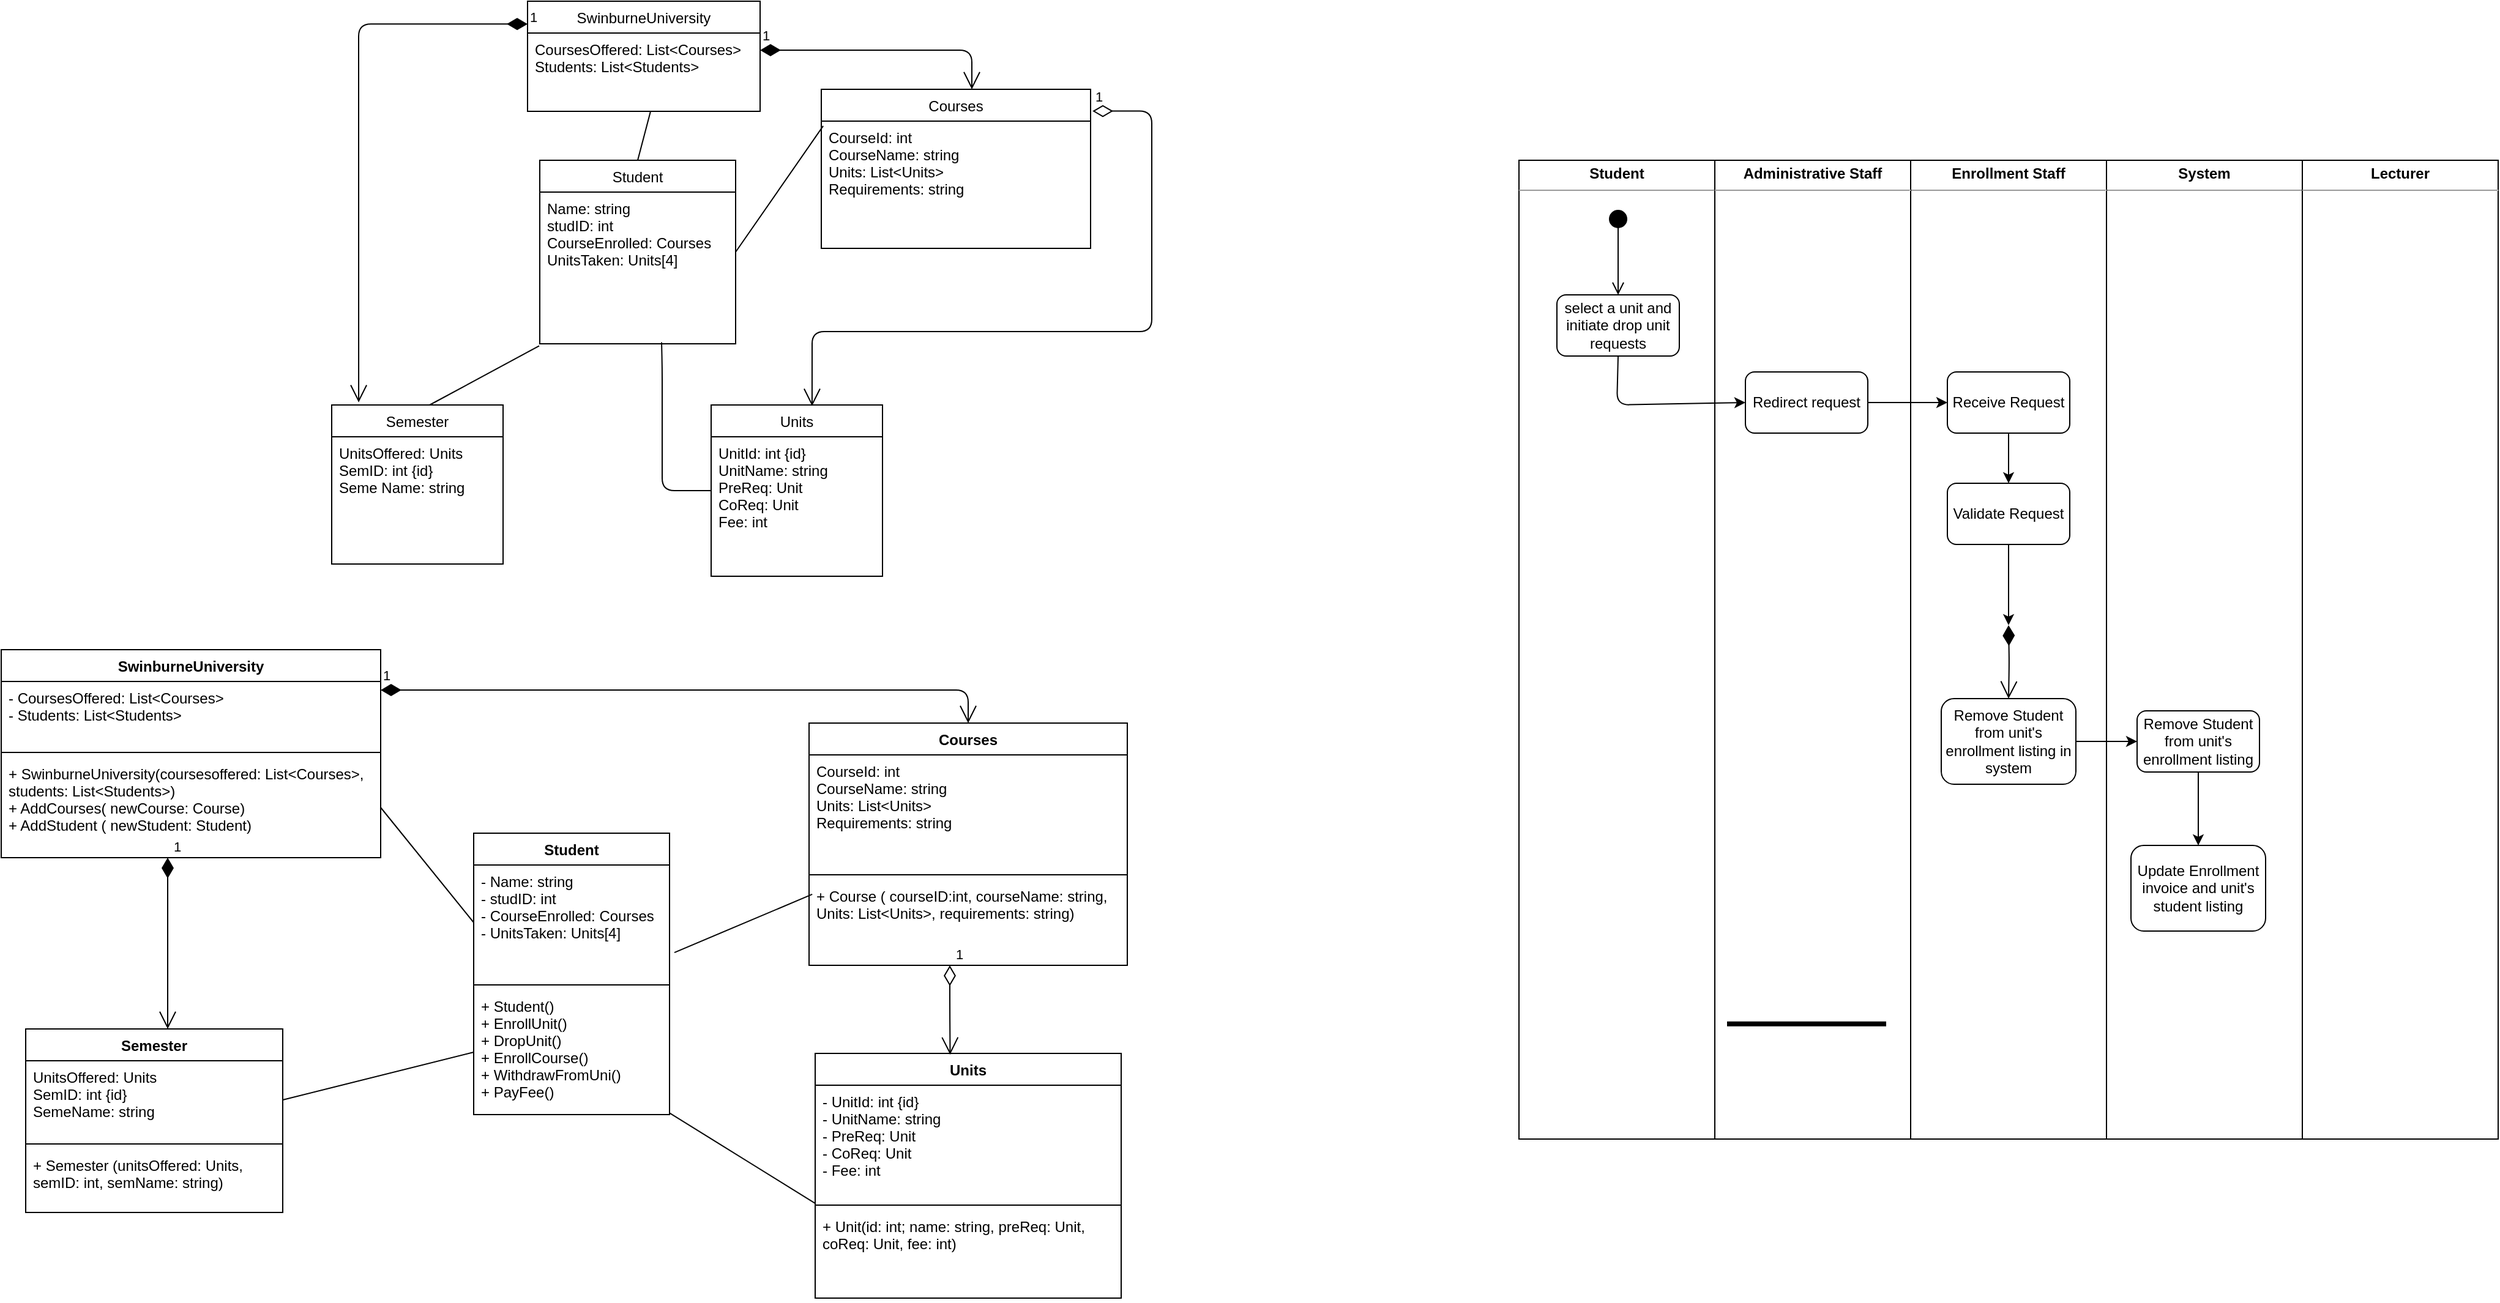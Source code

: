 <mxfile version="12.9.14" type="github">
  <diagram id="MmDphnJlKByqqRI8YQIz" name="Page-1">
    <mxGraphModel dx="2805" dy="1025" grid="1" gridSize="10" guides="1" tooltips="1" connect="1" arrows="1" fold="1" page="1" pageScale="1" pageWidth="850" pageHeight="1100" math="0" shadow="0">
      <root>
        <mxCell id="0" />
        <mxCell id="1" parent="0" />
        <mxCell id="nQOmDfqEmNwlOo48aO-k-23" value="&lt;p style=&quot;margin: 0px ; margin-top: 4px ; text-align: center&quot;&gt;&lt;b&gt;System&lt;/b&gt;&lt;br&gt;&lt;/p&gt;&lt;hr size=&quot;1&quot;&gt;&lt;div style=&quot;height: 2px&quot;&gt;&lt;/div&gt;" style="verticalAlign=top;align=left;overflow=fill;fontSize=12;fontFamily=Helvetica;html=1;" vertex="1" parent="1">
          <mxGeometry x="1470" y="140" width="160" height="800" as="geometry" />
        </mxCell>
        <mxCell id="nQOmDfqEmNwlOo48aO-k-21" value="&lt;p style=&quot;margin: 0px ; margin-top: 4px ; text-align: center&quot;&gt;&lt;b&gt;Enrollment Staff&lt;/b&gt;&lt;/p&gt;&lt;hr size=&quot;1&quot;&gt;&lt;div style=&quot;height: 2px&quot;&gt;&lt;/div&gt;" style="verticalAlign=top;align=left;overflow=fill;fontSize=12;fontFamily=Helvetica;html=1;" vertex="1" parent="1">
          <mxGeometry x="1310" y="140" width="160" height="800" as="geometry" />
        </mxCell>
        <mxCell id="nQOmDfqEmNwlOo48aO-k-12" value="&lt;p style=&quot;margin: 0px ; margin-top: 4px ; text-align: center&quot;&gt;&lt;b&gt;Student&lt;/b&gt;&lt;br&gt;&lt;/p&gt;&lt;hr size=&quot;1&quot;&gt;&lt;div style=&quot;height: 2px&quot;&gt;&lt;/div&gt;" style="verticalAlign=top;align=left;overflow=fill;fontSize=12;fontFamily=Helvetica;html=1;" vertex="1" parent="1">
          <mxGeometry x="990" y="140" width="160" height="800" as="geometry" />
        </mxCell>
        <mxCell id="nQOmDfqEmNwlOo48aO-k-18" value="&lt;p style=&quot;margin: 0px ; margin-top: 4px ; text-align: center&quot;&gt;&lt;b&gt;Administrative Staff&lt;/b&gt;&lt;/p&gt;&lt;hr size=&quot;1&quot;&gt;&lt;div style=&quot;height: 2px&quot;&gt;&lt;/div&gt;" style="verticalAlign=top;align=left;overflow=fill;fontSize=12;fontFamily=Helvetica;html=1;" vertex="1" parent="1">
          <mxGeometry x="1150" y="140" width="160" height="800" as="geometry" />
        </mxCell>
        <mxCell id="7fFOJC6yPvMKo5gySXUb-17" value="1" style="endArrow=open;html=1;endSize=12;startArrow=diamondThin;startSize=14;startFill=1;edgeStyle=orthogonalEdgeStyle;align=left;verticalAlign=bottom;entryX=0.557;entryY=0;entryDx=0;entryDy=0;entryPerimeter=0;" parent="1" source="7fFOJC6yPvMKo5gySXUb-14" target="7fFOJC6yPvMKo5gySXUb-1" edge="1">
          <mxGeometry x="-1" y="3" relative="1" as="geometry">
            <mxPoint x="210" y="110" as="sourcePoint" />
            <mxPoint x="370" y="110" as="targetPoint" />
            <Array as="points">
              <mxPoint x="543" y="50" />
              <mxPoint x="543" y="82" />
            </Array>
          </mxGeometry>
        </mxCell>
        <mxCell id="7fFOJC6yPvMKo5gySXUb-18" value="1" style="endArrow=open;html=1;endSize=12;startArrow=diamondThin;startSize=14;startFill=0;edgeStyle=orthogonalEdgeStyle;align=left;verticalAlign=bottom;entryX=0.589;entryY=0.006;entryDx=0;entryDy=0;exitX=1.007;exitY=0.137;exitDx=0;exitDy=0;exitPerimeter=0;entryPerimeter=0;" parent="1" source="7fFOJC6yPvMKo5gySXUb-1" target="7fFOJC6yPvMKo5gySXUb-11" edge="1">
          <mxGeometry x="-1" y="3" relative="1" as="geometry">
            <mxPoint x="660" y="60" as="sourcePoint" />
            <mxPoint x="240" y="190" as="targetPoint" />
            <Array as="points">
              <mxPoint x="690" y="100" />
              <mxPoint x="690" y="280" />
              <mxPoint x="412" y="280" />
            </Array>
          </mxGeometry>
        </mxCell>
        <mxCell id="7fFOJC6yPvMKo5gySXUb-19" value="1" style="endArrow=open;html=1;endSize=12;startArrow=diamondThin;startSize=14;startFill=1;edgeStyle=orthogonalEdgeStyle;align=left;verticalAlign=bottom;exitX=0;exitY=-0.115;exitDx=0;exitDy=0;exitPerimeter=0;entryX=0.086;entryY=-0.038;entryDx=0;entryDy=0;entryPerimeter=0;" parent="1" source="7fFOJC6yPvMKo5gySXUb-14" edge="1">
          <mxGeometry x="-1" y="3" relative="1" as="geometry">
            <mxPoint x="20" y="130" as="sourcePoint" />
            <mxPoint x="42.04" y="337.872" as="targetPoint" />
            <Array as="points">
              <mxPoint x="42" y="29" />
            </Array>
          </mxGeometry>
        </mxCell>
        <mxCell id="7fFOJC6yPvMKo5gySXUb-20" value="" style="endArrow=none;html=1;exitX=0.5;exitY=0;exitDx=0;exitDy=0;entryX=-0.003;entryY=1.014;entryDx=0;entryDy=0;entryPerimeter=0;" parent="1" target="7fFOJC6yPvMKo5gySXUb-9" edge="1">
          <mxGeometry width="50" height="50" relative="1" as="geometry">
            <mxPoint x="100" y="340" as="sourcePoint" />
            <mxPoint x="370" y="280" as="targetPoint" />
          </mxGeometry>
        </mxCell>
        <mxCell id="7fFOJC6yPvMKo5gySXUb-21" value="" style="endArrow=none;html=1;exitX=0.622;exitY=0.99;exitDx=0;exitDy=0;exitPerimeter=0;entryX=0;entryY=0.5;entryDx=0;entryDy=0;" parent="1" source="7fFOJC6yPvMKo5gySXUb-9" target="7fFOJC6yPvMKo5gySXUb-11" edge="1">
          <mxGeometry width="50" height="50" relative="1" as="geometry">
            <mxPoint x="320" y="330" as="sourcePoint" />
            <mxPoint x="370" y="280" as="targetPoint" />
            <Array as="points">
              <mxPoint x="290" y="310" />
              <mxPoint x="290" y="410" />
            </Array>
          </mxGeometry>
        </mxCell>
        <mxCell id="7fFOJC6yPvMKo5gySXUb-1" value="Courses" style="swimlane;fontStyle=0;childLayout=stackLayout;horizontal=1;startSize=26;fillColor=none;horizontalStack=0;resizeParent=1;resizeParentMax=0;resizeLast=0;collapsible=1;marginBottom=0;" parent="1" vertex="1">
          <mxGeometry x="420" y="82" width="220" height="130" as="geometry" />
        </mxCell>
        <mxCell id="7fFOJC6yPvMKo5gySXUb-2" value="CourseId: int&#xa;CourseName: string&#xa;Units: List&lt;Units&gt;&#xa;Requirements: string&#xa;" style="text;strokeColor=none;fillColor=none;align=left;verticalAlign=top;spacingLeft=4;spacingRight=4;overflow=hidden;rotatable=0;points=[[0,0.5],[1,0.5]];portConstraint=eastwest;" parent="7fFOJC6yPvMKo5gySXUb-1" vertex="1">
          <mxGeometry y="26" width="220" height="104" as="geometry" />
        </mxCell>
        <mxCell id="7fFOJC6yPvMKo5gySXUb-22" value="" style="endArrow=none;html=1;entryX=0.529;entryY=1;entryDx=0;entryDy=0;entryPerimeter=0;exitX=0.5;exitY=0;exitDx=0;exitDy=0;" parent="1" source="7fFOJC6yPvMKo5gySXUb-8" target="7fFOJC6yPvMKo5gySXUb-14" edge="1">
          <mxGeometry width="50" height="50" relative="1" as="geometry">
            <mxPoint x="230" y="310" as="sourcePoint" />
            <mxPoint x="280" y="260" as="targetPoint" />
          </mxGeometry>
        </mxCell>
        <mxCell id="7fFOJC6yPvMKo5gySXUb-8" value="Student" style="swimlane;fontStyle=0;childLayout=stackLayout;horizontal=1;startSize=26;fillColor=none;horizontalStack=0;resizeParent=1;resizeParentMax=0;resizeLast=0;collapsible=1;marginBottom=0;" parent="1" vertex="1">
          <mxGeometry x="190" y="140" width="160" height="150" as="geometry" />
        </mxCell>
        <mxCell id="7fFOJC6yPvMKo5gySXUb-9" value="Name: string&#xa;studID: int&#xa;CourseEnrolled: Courses&#xa;UnitsTaken: Units[4]&#xa;&#xa;&#xa;&#xa;" style="text;strokeColor=none;fillColor=none;align=left;verticalAlign=top;spacingLeft=4;spacingRight=4;overflow=hidden;rotatable=0;points=[[0,0.5],[1,0.5]];portConstraint=eastwest;" parent="7fFOJC6yPvMKo5gySXUb-8" vertex="1">
          <mxGeometry y="26" width="160" height="124" as="geometry" />
        </mxCell>
        <mxCell id="7fFOJC6yPvMKo5gySXUb-24" value="" style="endArrow=none;html=1;entryX=0.007;entryY=0.038;entryDx=0;entryDy=0;entryPerimeter=0;exitX=1;exitY=0.5;exitDx=0;exitDy=0;" parent="1" source="7fFOJC6yPvMKo5gySXUb-8" target="7fFOJC6yPvMKo5gySXUb-2" edge="1">
          <mxGeometry width="50" height="50" relative="1" as="geometry">
            <mxPoint x="400" y="210" as="sourcePoint" />
            <mxPoint x="450" y="160" as="targetPoint" />
          </mxGeometry>
        </mxCell>
        <mxCell id="zHoWdwq8cg6D3XTFJdWy-3" value="Semester" style="swimlane;fontStyle=0;childLayout=stackLayout;horizontal=1;startSize=26;fillColor=none;horizontalStack=0;resizeParent=1;resizeParentMax=0;resizeLast=0;collapsible=1;marginBottom=0;" parent="1" vertex="1">
          <mxGeometry x="20" y="340" width="140" height="130" as="geometry" />
        </mxCell>
        <mxCell id="zHoWdwq8cg6D3XTFJdWy-4" value="UnitsOffered: Units&#xa;SemID: int {id}&#xa;Seme Name: string" style="text;strokeColor=none;fillColor=none;align=left;verticalAlign=top;spacingLeft=4;spacingRight=4;overflow=hidden;rotatable=0;points=[[0,0.5],[1,0.5]];portConstraint=eastwest;" parent="zHoWdwq8cg6D3XTFJdWy-3" vertex="1">
          <mxGeometry y="26" width="140" height="104" as="geometry" />
        </mxCell>
        <mxCell id="7fFOJC6yPvMKo5gySXUb-13" value="SwinburneUniversity" style="swimlane;fontStyle=0;childLayout=stackLayout;horizontal=1;startSize=26;fillColor=none;horizontalStack=0;resizeParent=1;resizeParentMax=0;resizeLast=0;collapsible=1;marginBottom=0;" parent="1" vertex="1">
          <mxGeometry x="180" y="10" width="190" height="90" as="geometry" />
        </mxCell>
        <mxCell id="7fFOJC6yPvMKo5gySXUb-14" value="CoursesOffered: List&lt;Courses&gt;&#xa;Students: List&lt;Students&gt;&#xa;&#xa;" style="text;strokeColor=none;fillColor=none;align=left;verticalAlign=top;spacingLeft=4;spacingRight=4;overflow=hidden;rotatable=0;points=[[0,0.5],[1,0.5]];portConstraint=eastwest;" parent="7fFOJC6yPvMKo5gySXUb-13" vertex="1">
          <mxGeometry y="26" width="190" height="64" as="geometry" />
        </mxCell>
        <mxCell id="7fFOJC6yPvMKo5gySXUb-11" value="Units" style="swimlane;fontStyle=0;childLayout=stackLayout;horizontal=1;startSize=26;fillColor=none;horizontalStack=0;resizeParent=1;resizeParentMax=0;resizeLast=0;collapsible=1;marginBottom=0;" parent="1" vertex="1">
          <mxGeometry x="330" y="340" width="140" height="140" as="geometry" />
        </mxCell>
        <mxCell id="7fFOJC6yPvMKo5gySXUb-12" value="UnitId: int {id}&#xa;UnitName: string&#xa;PreReq: Unit&#xa;CoReq: Unit&#xa;Fee: int&#xa;&#xa;" style="text;strokeColor=none;fillColor=none;align=left;verticalAlign=top;spacingLeft=4;spacingRight=4;overflow=hidden;rotatable=0;points=[[0,0.5],[1,0.5]];portConstraint=eastwest;" parent="7fFOJC6yPvMKo5gySXUb-11" vertex="1">
          <mxGeometry y="26" width="140" height="114" as="geometry" />
        </mxCell>
        <mxCell id="qpT2Gl-A2vUwOgY40M8b-1" value="" style="html=1;verticalAlign=bottom;startArrow=circle;startFill=1;endArrow=open;startSize=6;endSize=8;" parent="1" edge="1">
          <mxGeometry width="80" relative="1" as="geometry">
            <mxPoint x="1071" y="180" as="sourcePoint" />
            <mxPoint x="1071" y="250" as="targetPoint" />
          </mxGeometry>
        </mxCell>
        <mxCell id="nQOmDfqEmNwlOo48aO-k-2" value="1" style="endArrow=open;html=1;endSize=12;startArrow=diamondThin;startSize=14;startFill=1;edgeStyle=orthogonalEdgeStyle;align=left;verticalAlign=bottom;exitX=1;exitY=0.5;exitDx=0;exitDy=0;entryX=0.5;entryY=0;entryDx=0;entryDy=0;" edge="1" parent="1" target="zHoWdwq8cg6D3XTFJdWy-31">
          <mxGeometry x="-1" y="3" relative="1" as="geometry">
            <mxPoint x="60" y="573" as="sourcePoint" />
            <mxPoint x="540" y="580" as="targetPoint" />
            <Array as="points">
              <mxPoint x="540" y="573" />
            </Array>
          </mxGeometry>
        </mxCell>
        <mxCell id="zHoWdwq8cg6D3XTFJdWy-26" value="SwinburneUniversity" style="swimlane;fontStyle=1;align=center;verticalAlign=top;childLayout=stackLayout;horizontal=1;startSize=26;horizontalStack=0;resizeParent=1;resizeParentMax=0;resizeLast=0;collapsible=1;marginBottom=0;" parent="1" vertex="1">
          <mxGeometry x="-250" y="540" width="310" height="170" as="geometry" />
        </mxCell>
        <mxCell id="zHoWdwq8cg6D3XTFJdWy-27" value="- CoursesOffered: List&lt;Courses&gt;&#xa;- Students: List&lt;Students&gt;&#xa;&#xa;&#xa;&#xa;" style="text;strokeColor=none;fillColor=none;align=left;verticalAlign=top;spacingLeft=4;spacingRight=4;overflow=hidden;rotatable=0;points=[[0,0.5],[1,0.5]];portConstraint=eastwest;" parent="zHoWdwq8cg6D3XTFJdWy-26" vertex="1">
          <mxGeometry y="26" width="310" height="54" as="geometry" />
        </mxCell>
        <mxCell id="zHoWdwq8cg6D3XTFJdWy-28" value="" style="line;strokeWidth=1;fillColor=none;align=left;verticalAlign=middle;spacingTop=-1;spacingLeft=3;spacingRight=3;rotatable=0;labelPosition=right;points=[];portConstraint=eastwest;" parent="zHoWdwq8cg6D3XTFJdWy-26" vertex="1">
          <mxGeometry y="80" width="310" height="8" as="geometry" />
        </mxCell>
        <mxCell id="zHoWdwq8cg6D3XTFJdWy-29" value="+ SwinburneUniversity(coursesoffered: List&lt;Courses&gt;,&#xa; students: List&lt;Students&gt;)&#xa;+ AddCourses( newCourse: Course)&#xa;+ AddStudent ( newStudent: Student)&#xa;&#xa;" style="text;strokeColor=none;fillColor=none;align=left;verticalAlign=top;spacingLeft=4;spacingRight=4;overflow=hidden;rotatable=0;points=[[0,0.5],[1,0.5]];portConstraint=eastwest;" parent="zHoWdwq8cg6D3XTFJdWy-26" vertex="1">
          <mxGeometry y="88" width="310" height="82" as="geometry" />
        </mxCell>
        <mxCell id="zHoWdwq8cg6D3XTFJdWy-44" value="Semester" style="swimlane;fontStyle=1;align=center;verticalAlign=top;childLayout=stackLayout;horizontal=1;startSize=26;horizontalStack=0;resizeParent=1;resizeParentMax=0;resizeLast=0;collapsible=1;marginBottom=0;" parent="1" vertex="1">
          <mxGeometry x="-230" y="850" width="210" height="150" as="geometry" />
        </mxCell>
        <mxCell id="zHoWdwq8cg6D3XTFJdWy-45" value="UnitsOffered: Units&#xa;SemID: int {id}&#xa;SemeName: string" style="text;strokeColor=none;fillColor=none;align=left;verticalAlign=top;spacingLeft=4;spacingRight=4;overflow=hidden;rotatable=0;points=[[0,0.5],[1,0.5]];portConstraint=eastwest;" parent="zHoWdwq8cg6D3XTFJdWy-44" vertex="1">
          <mxGeometry y="26" width="210" height="64" as="geometry" />
        </mxCell>
        <mxCell id="zHoWdwq8cg6D3XTFJdWy-46" value="" style="line;strokeWidth=1;fillColor=none;align=left;verticalAlign=middle;spacingTop=-1;spacingLeft=3;spacingRight=3;rotatable=0;labelPosition=right;points=[];portConstraint=eastwest;" parent="zHoWdwq8cg6D3XTFJdWy-44" vertex="1">
          <mxGeometry y="90" width="210" height="8" as="geometry" />
        </mxCell>
        <mxCell id="zHoWdwq8cg6D3XTFJdWy-47" value="+ Semester (unitsOffered: Units, &#xa;semID: int, semName: string)" style="text;strokeColor=none;fillColor=none;align=left;verticalAlign=top;spacingLeft=4;spacingRight=4;overflow=hidden;rotatable=0;points=[[0,0.5],[1,0.5]];portConstraint=eastwest;" parent="zHoWdwq8cg6D3XTFJdWy-44" vertex="1">
          <mxGeometry y="98" width="210" height="52" as="geometry" />
        </mxCell>
        <mxCell id="zHoWdwq8cg6D3XTFJdWy-35" value="Student" style="swimlane;fontStyle=1;align=center;verticalAlign=top;childLayout=stackLayout;horizontal=1;startSize=26;horizontalStack=0;resizeParent=1;resizeParentMax=0;resizeLast=0;collapsible=1;marginBottom=0;" parent="1" vertex="1">
          <mxGeometry x="136" y="690" width="160" height="230" as="geometry" />
        </mxCell>
        <mxCell id="zHoWdwq8cg6D3XTFJdWy-36" value="- Name: string&#xa;- studID: int&#xa;- CourseEnrolled: Courses&#xa;- UnitsTaken: Units[4]&#xa;&#xa;&#xa;&#xa;&#xa;&#xa;" style="text;strokeColor=none;fillColor=none;align=left;verticalAlign=top;spacingLeft=4;spacingRight=4;overflow=hidden;rotatable=0;points=[[0,0.5],[1,0.5]];portConstraint=eastwest;" parent="zHoWdwq8cg6D3XTFJdWy-35" vertex="1">
          <mxGeometry y="26" width="160" height="94" as="geometry" />
        </mxCell>
        <mxCell id="zHoWdwq8cg6D3XTFJdWy-37" value="" style="line;strokeWidth=1;fillColor=none;align=left;verticalAlign=middle;spacingTop=-1;spacingLeft=3;spacingRight=3;rotatable=0;labelPosition=right;points=[];portConstraint=eastwest;" parent="zHoWdwq8cg6D3XTFJdWy-35" vertex="1">
          <mxGeometry y="120" width="160" height="8" as="geometry" />
        </mxCell>
        <mxCell id="zHoWdwq8cg6D3XTFJdWy-38" value="+ Student() &#xa;+ EnrollUnit()&#xa;+ DropUnit()&#xa;+ EnrollCourse()&#xa;+ WithdrawFromUni()&#xa;+ PayFee()&#xa;&#xa;&#xa;" style="text;strokeColor=none;fillColor=none;align=left;verticalAlign=top;spacingLeft=4;spacingRight=4;overflow=hidden;rotatable=0;points=[[0,0.5],[1,0.5]];portConstraint=eastwest;" parent="zHoWdwq8cg6D3XTFJdWy-35" vertex="1">
          <mxGeometry y="128" width="160" height="102" as="geometry" />
        </mxCell>
        <mxCell id="zHoWdwq8cg6D3XTFJdWy-31" value="Courses" style="swimlane;fontStyle=1;align=center;verticalAlign=top;childLayout=stackLayout;horizontal=1;startSize=26;horizontalStack=0;resizeParent=1;resizeParentMax=0;resizeLast=0;collapsible=1;marginBottom=0;" parent="1" vertex="1">
          <mxGeometry x="410" y="600" width="260" height="198" as="geometry" />
        </mxCell>
        <mxCell id="zHoWdwq8cg6D3XTFJdWy-32" value="CourseId: int&#xa;CourseName: string&#xa;Units: List&lt;Units&gt;&#xa;Requirements: string&#xa;&#xa;&#xa;" style="text;strokeColor=none;fillColor=none;align=left;verticalAlign=top;spacingLeft=4;spacingRight=4;overflow=hidden;rotatable=0;points=[[0,0.5],[1,0.5]];portConstraint=eastwest;" parent="zHoWdwq8cg6D3XTFJdWy-31" vertex="1">
          <mxGeometry y="26" width="260" height="94" as="geometry" />
        </mxCell>
        <mxCell id="zHoWdwq8cg6D3XTFJdWy-33" value="" style="line;strokeWidth=1;fillColor=none;align=left;verticalAlign=middle;spacingTop=-1;spacingLeft=3;spacingRight=3;rotatable=0;labelPosition=right;points=[];portConstraint=eastwest;" parent="zHoWdwq8cg6D3XTFJdWy-31" vertex="1">
          <mxGeometry y="120" width="260" height="8" as="geometry" />
        </mxCell>
        <mxCell id="zHoWdwq8cg6D3XTFJdWy-34" value="+ Course ( courseID:int, courseName: string, &#xa;Units: List&lt;Units&gt;, requirements: string)" style="text;strokeColor=none;fillColor=none;align=left;verticalAlign=top;spacingLeft=4;spacingRight=4;overflow=hidden;rotatable=0;points=[[0,0.5],[1,0.5]];portConstraint=eastwest;" parent="zHoWdwq8cg6D3XTFJdWy-31" vertex="1">
          <mxGeometry y="128" width="260" height="70" as="geometry" />
        </mxCell>
        <mxCell id="nQOmDfqEmNwlOo48aO-k-3" value="1" style="endArrow=open;html=1;endSize=12;startArrow=diamondThin;startSize=14;startFill=1;edgeStyle=orthogonalEdgeStyle;align=left;verticalAlign=bottom;" edge="1" parent="1" target="zHoWdwq8cg6D3XTFJdWy-44">
          <mxGeometry x="-1" y="3" relative="1" as="geometry">
            <mxPoint x="-114" y="710" as="sourcePoint" />
            <mxPoint x="90" y="790" as="targetPoint" />
            <Array as="points">
              <mxPoint x="-114" y="740" />
              <mxPoint x="-114" y="740" />
            </Array>
          </mxGeometry>
        </mxCell>
        <mxCell id="zHoWdwq8cg6D3XTFJdWy-40" value="Units" style="swimlane;fontStyle=1;align=center;verticalAlign=top;childLayout=stackLayout;horizontal=1;startSize=26;horizontalStack=0;resizeParent=1;resizeParentMax=0;resizeLast=0;collapsible=1;marginBottom=0;" parent="1" vertex="1">
          <mxGeometry x="415" y="870" width="250" height="200" as="geometry" />
        </mxCell>
        <mxCell id="zHoWdwq8cg6D3XTFJdWy-41" value="- UnitId: int {id}&#xa;- UnitName: string&#xa;- PreReq: Unit&#xa;- CoReq: Unit&#xa;- Fee: int&#xa;&#xa;&#xa;&#xa;" style="text;strokeColor=none;fillColor=none;align=left;verticalAlign=top;spacingLeft=4;spacingRight=4;overflow=hidden;rotatable=0;points=[[0,0.5],[1,0.5]];portConstraint=eastwest;" parent="zHoWdwq8cg6D3XTFJdWy-40" vertex="1">
          <mxGeometry y="26" width="250" height="94" as="geometry" />
        </mxCell>
        <mxCell id="zHoWdwq8cg6D3XTFJdWy-42" value="" style="line;strokeWidth=1;fillColor=none;align=left;verticalAlign=middle;spacingTop=-1;spacingLeft=3;spacingRight=3;rotatable=0;labelPosition=right;points=[];portConstraint=eastwest;" parent="zHoWdwq8cg6D3XTFJdWy-40" vertex="1">
          <mxGeometry y="120" width="250" height="8" as="geometry" />
        </mxCell>
        <mxCell id="zHoWdwq8cg6D3XTFJdWy-43" value="+ Unit(id: int; name: string, preReq: Unit, &#xa;coReq: Unit, fee: int)" style="text;strokeColor=none;fillColor=none;align=left;verticalAlign=top;spacingLeft=4;spacingRight=4;overflow=hidden;rotatable=0;points=[[0,0.5],[1,0.5]];portConstraint=eastwest;" parent="zHoWdwq8cg6D3XTFJdWy-40" vertex="1">
          <mxGeometry y="128" width="250" height="72" as="geometry" />
        </mxCell>
        <mxCell id="nQOmDfqEmNwlOo48aO-k-4" value="1" style="endArrow=open;html=1;endSize=12;startArrow=diamondThin;startSize=14;startFill=0;edgeStyle=orthogonalEdgeStyle;align=left;verticalAlign=bottom;entryX=0.441;entryY=0.005;entryDx=0;entryDy=0;entryPerimeter=0;" edge="1" parent="1" source="zHoWdwq8cg6D3XTFJdWy-34" target="zHoWdwq8cg6D3XTFJdWy-40">
          <mxGeometry x="-1" y="3" relative="1" as="geometry">
            <mxPoint x="640" y="820" as="sourcePoint" />
            <mxPoint x="800" y="820" as="targetPoint" />
            <Array as="points">
              <mxPoint x="525" y="834" />
              <mxPoint x="525" y="834" />
            </Array>
          </mxGeometry>
        </mxCell>
        <mxCell id="nQOmDfqEmNwlOo48aO-k-5" value="" style="endArrow=none;html=1;exitX=1;exitY=0.5;exitDx=0;exitDy=0;entryX=0;entryY=0.5;entryDx=0;entryDy=0;" edge="1" parent="1" source="zHoWdwq8cg6D3XTFJdWy-45" target="zHoWdwq8cg6D3XTFJdWy-38">
          <mxGeometry width="50" height="50" relative="1" as="geometry">
            <mxPoint x="60" y="900" as="sourcePoint" />
            <mxPoint x="110" y="850" as="targetPoint" />
          </mxGeometry>
        </mxCell>
        <mxCell id="nQOmDfqEmNwlOo48aO-k-6" value="" style="endArrow=none;html=1;exitX=0;exitY=1.027;exitDx=0;exitDy=0;exitPerimeter=0;" edge="1" parent="1" source="zHoWdwq8cg6D3XTFJdWy-41" target="zHoWdwq8cg6D3XTFJdWy-38">
          <mxGeometry width="50" height="50" relative="1" as="geometry">
            <mxPoint x="290" y="1070" as="sourcePoint" />
            <mxPoint x="340" y="1020" as="targetPoint" />
          </mxGeometry>
        </mxCell>
        <mxCell id="nQOmDfqEmNwlOo48aO-k-7" value="" style="endArrow=none;html=1;entryX=1;entryY=0.5;entryDx=0;entryDy=0;exitX=0;exitY=0.5;exitDx=0;exitDy=0;" edge="1" parent="1" source="zHoWdwq8cg6D3XTFJdWy-36" target="zHoWdwq8cg6D3XTFJdWy-29">
          <mxGeometry width="50" height="50" relative="1" as="geometry">
            <mxPoint x="-10" y="840" as="sourcePoint" />
            <mxPoint x="40" y="790" as="targetPoint" />
          </mxGeometry>
        </mxCell>
        <mxCell id="nQOmDfqEmNwlOo48aO-k-8" value="" style="endArrow=none;html=1;exitX=1.025;exitY=0.761;exitDx=0;exitDy=0;exitPerimeter=0;entryX=0.01;entryY=0.171;entryDx=0;entryDy=0;entryPerimeter=0;" edge="1" parent="1" source="zHoWdwq8cg6D3XTFJdWy-36" target="zHoWdwq8cg6D3XTFJdWy-34">
          <mxGeometry width="50" height="50" relative="1" as="geometry">
            <mxPoint x="870" y="550" as="sourcePoint" />
            <mxPoint x="920" y="500" as="targetPoint" />
          </mxGeometry>
        </mxCell>
        <mxCell id="nQOmDfqEmNwlOo48aO-k-9" value="&lt;span&gt;select a unit and initiate drop unit requests&lt;/span&gt;" style="rounded=1;whiteSpace=wrap;html=1;" vertex="1" parent="1">
          <mxGeometry x="1021" y="250" width="100" height="50" as="geometry" />
        </mxCell>
        <mxCell id="nQOmDfqEmNwlOo48aO-k-19" value="" style="endArrow=classic;html=1;exitX=0.5;exitY=1;exitDx=0;exitDy=0;entryX=0;entryY=0.5;entryDx=0;entryDy=0;" edge="1" parent="1" source="nQOmDfqEmNwlOo48aO-k-9" target="nQOmDfqEmNwlOo48aO-k-20">
          <mxGeometry width="50" height="50" relative="1" as="geometry">
            <mxPoint x="1060" y="390" as="sourcePoint" />
            <mxPoint x="1110" y="340" as="targetPoint" />
            <Array as="points">
              <mxPoint x="1070" y="340" />
            </Array>
          </mxGeometry>
        </mxCell>
        <mxCell id="nQOmDfqEmNwlOo48aO-k-20" value="Redirect request" style="rounded=1;whiteSpace=wrap;html=1;" vertex="1" parent="1">
          <mxGeometry x="1175" y="313" width="100" height="50" as="geometry" />
        </mxCell>
        <mxCell id="nQOmDfqEmNwlOo48aO-k-24" value="Receive Request" style="rounded=1;whiteSpace=wrap;html=1;" vertex="1" parent="1">
          <mxGeometry x="1340" y="313" width="100" height="50" as="geometry" />
        </mxCell>
        <mxCell id="nQOmDfqEmNwlOo48aO-k-25" value="Validate Request" style="rounded=1;whiteSpace=wrap;html=1;" vertex="1" parent="1">
          <mxGeometry x="1340" y="404" width="100" height="50" as="geometry" />
        </mxCell>
        <mxCell id="nQOmDfqEmNwlOo48aO-k-26" value="&lt;p style=&quot;margin: 0px ; margin-top: 4px ; text-align: center&quot;&gt;&lt;b&gt;Lecturer&lt;/b&gt;&lt;/p&gt;&lt;hr size=&quot;1&quot;&gt;&lt;div style=&quot;height: 2px&quot;&gt;&lt;/div&gt;" style="verticalAlign=top;align=left;overflow=fill;fontSize=12;fontFamily=Helvetica;html=1;" vertex="1" parent="1">
          <mxGeometry x="1630" y="140" width="160" height="800" as="geometry" />
        </mxCell>
        <mxCell id="nQOmDfqEmNwlOo48aO-k-27" value="Remove Student from unit&#39;s enrollment listing in system" style="rounded=1;whiteSpace=wrap;html=1;" vertex="1" parent="1">
          <mxGeometry x="1335" y="580" width="110" height="70" as="geometry" />
        </mxCell>
        <mxCell id="nQOmDfqEmNwlOo48aO-k-28" value="Remove Student from unit&#39;s enrollment listing" style="rounded=1;whiteSpace=wrap;html=1;" vertex="1" parent="1">
          <mxGeometry x="1495" y="590" width="100" height="50" as="geometry" />
        </mxCell>
        <mxCell id="nQOmDfqEmNwlOo48aO-k-29" value="Update Enrollment invoice and unit&#39;s student listing " style="rounded=1;whiteSpace=wrap;html=1;" vertex="1" parent="1">
          <mxGeometry x="1490" y="700" width="110" height="70" as="geometry" />
        </mxCell>
        <mxCell id="nQOmDfqEmNwlOo48aO-k-30" value="" style="endArrow=classic;html=1;exitX=1;exitY=0.5;exitDx=0;exitDy=0;entryX=0;entryY=0.5;entryDx=0;entryDy=0;" edge="1" parent="1" source="nQOmDfqEmNwlOo48aO-k-20" target="nQOmDfqEmNwlOo48aO-k-24">
          <mxGeometry width="50" height="50" relative="1" as="geometry">
            <mxPoint x="1250" y="290" as="sourcePoint" />
            <mxPoint x="1300" y="240" as="targetPoint" />
          </mxGeometry>
        </mxCell>
        <mxCell id="nQOmDfqEmNwlOo48aO-k-31" value="" style="endArrow=classic;html=1;exitX=0.5;exitY=1;exitDx=0;exitDy=0;entryX=0.5;entryY=0;entryDx=0;entryDy=0;" edge="1" parent="1" source="nQOmDfqEmNwlOo48aO-k-24" target="nQOmDfqEmNwlOo48aO-k-25">
          <mxGeometry width="50" height="50" relative="1" as="geometry">
            <mxPoint x="1450" y="420" as="sourcePoint" />
            <mxPoint x="1500" y="370" as="targetPoint" />
          </mxGeometry>
        </mxCell>
        <mxCell id="nQOmDfqEmNwlOo48aO-k-33" value="" style="endArrow=classic;html=1;exitX=1;exitY=0.5;exitDx=0;exitDy=0;entryX=0;entryY=0.5;entryDx=0;entryDy=0;" edge="1" parent="1" source="nQOmDfqEmNwlOo48aO-k-27" target="nQOmDfqEmNwlOo48aO-k-28">
          <mxGeometry width="50" height="50" relative="1" as="geometry">
            <mxPoint x="1500" y="580" as="sourcePoint" />
            <mxPoint x="1550" y="530" as="targetPoint" />
          </mxGeometry>
        </mxCell>
        <mxCell id="nQOmDfqEmNwlOo48aO-k-34" value="" style="endArrow=classic;html=1;exitX=0.5;exitY=1;exitDx=0;exitDy=0;entryX=0.5;entryY=0;entryDx=0;entryDy=0;" edge="1" parent="1" source="nQOmDfqEmNwlOo48aO-k-28" target="nQOmDfqEmNwlOo48aO-k-29">
          <mxGeometry width="50" height="50" relative="1" as="geometry">
            <mxPoint x="1440" y="770" as="sourcePoint" />
            <mxPoint x="1490" y="720" as="targetPoint" />
          </mxGeometry>
        </mxCell>
        <mxCell id="nQOmDfqEmNwlOo48aO-k-35" value="" style="endArrow=open;html=1;endSize=12;startArrow=diamondThin;startSize=14;startFill=1;edgeStyle=orthogonalEdgeStyle;align=left;verticalAlign=bottom;entryX=0.5;entryY=0;entryDx=0;entryDy=0;" edge="1" parent="1" target="nQOmDfqEmNwlOo48aO-k-27">
          <mxGeometry x="-1" y="14" relative="1" as="geometry">
            <mxPoint x="1390" y="520" as="sourcePoint" />
            <mxPoint x="1320" y="480" as="targetPoint" />
            <mxPoint x="-4" y="-10" as="offset" />
          </mxGeometry>
        </mxCell>
        <mxCell id="nQOmDfqEmNwlOo48aO-k-36" value="" style="endArrow=classic;html=1;exitX=0.5;exitY=1;exitDx=0;exitDy=0;" edge="1" parent="1" source="nQOmDfqEmNwlOo48aO-k-25">
          <mxGeometry width="50" height="50" relative="1" as="geometry">
            <mxPoint x="1360" y="540" as="sourcePoint" />
            <mxPoint x="1390" y="520" as="targetPoint" />
          </mxGeometry>
        </mxCell>
        <mxCell id="nQOmDfqEmNwlOo48aO-k-37" value="" style="line;strokeWidth=4;html=1;perimeter=backbonePerimeter;points=[];outlineConnect=0;" vertex="1" parent="1">
          <mxGeometry x="1160" y="841.87" width="130" height="8.13" as="geometry" />
        </mxCell>
      </root>
    </mxGraphModel>
  </diagram>
</mxfile>
